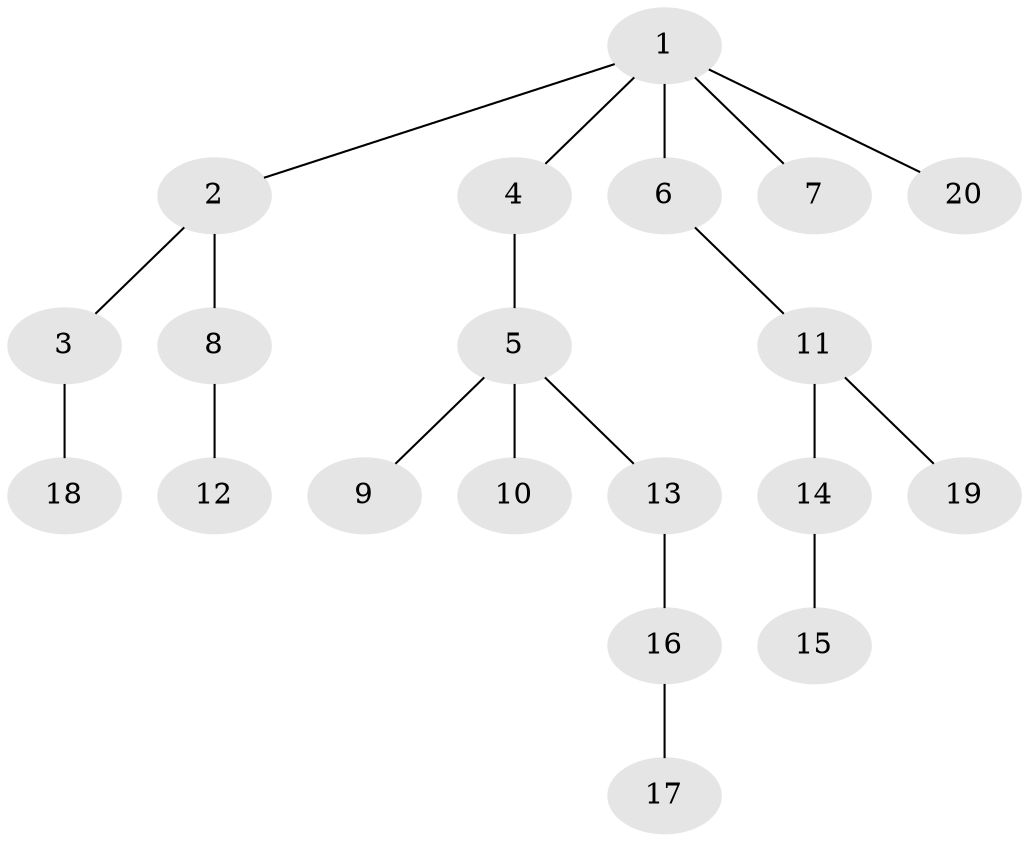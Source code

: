 // Generated by graph-tools (version 1.1) at 2025/46/02/15/25 05:46:28]
// undirected, 20 vertices, 19 edges
graph export_dot {
graph [start="1"]
  node [color=gray90,style=filled];
  1;
  2;
  3;
  4;
  5;
  6;
  7;
  8;
  9;
  10;
  11;
  12;
  13;
  14;
  15;
  16;
  17;
  18;
  19;
  20;
  1 -- 2;
  1 -- 4;
  1 -- 6;
  1 -- 7;
  1 -- 20;
  2 -- 3;
  2 -- 8;
  3 -- 18;
  4 -- 5;
  5 -- 9;
  5 -- 10;
  5 -- 13;
  6 -- 11;
  8 -- 12;
  11 -- 14;
  11 -- 19;
  13 -- 16;
  14 -- 15;
  16 -- 17;
}
